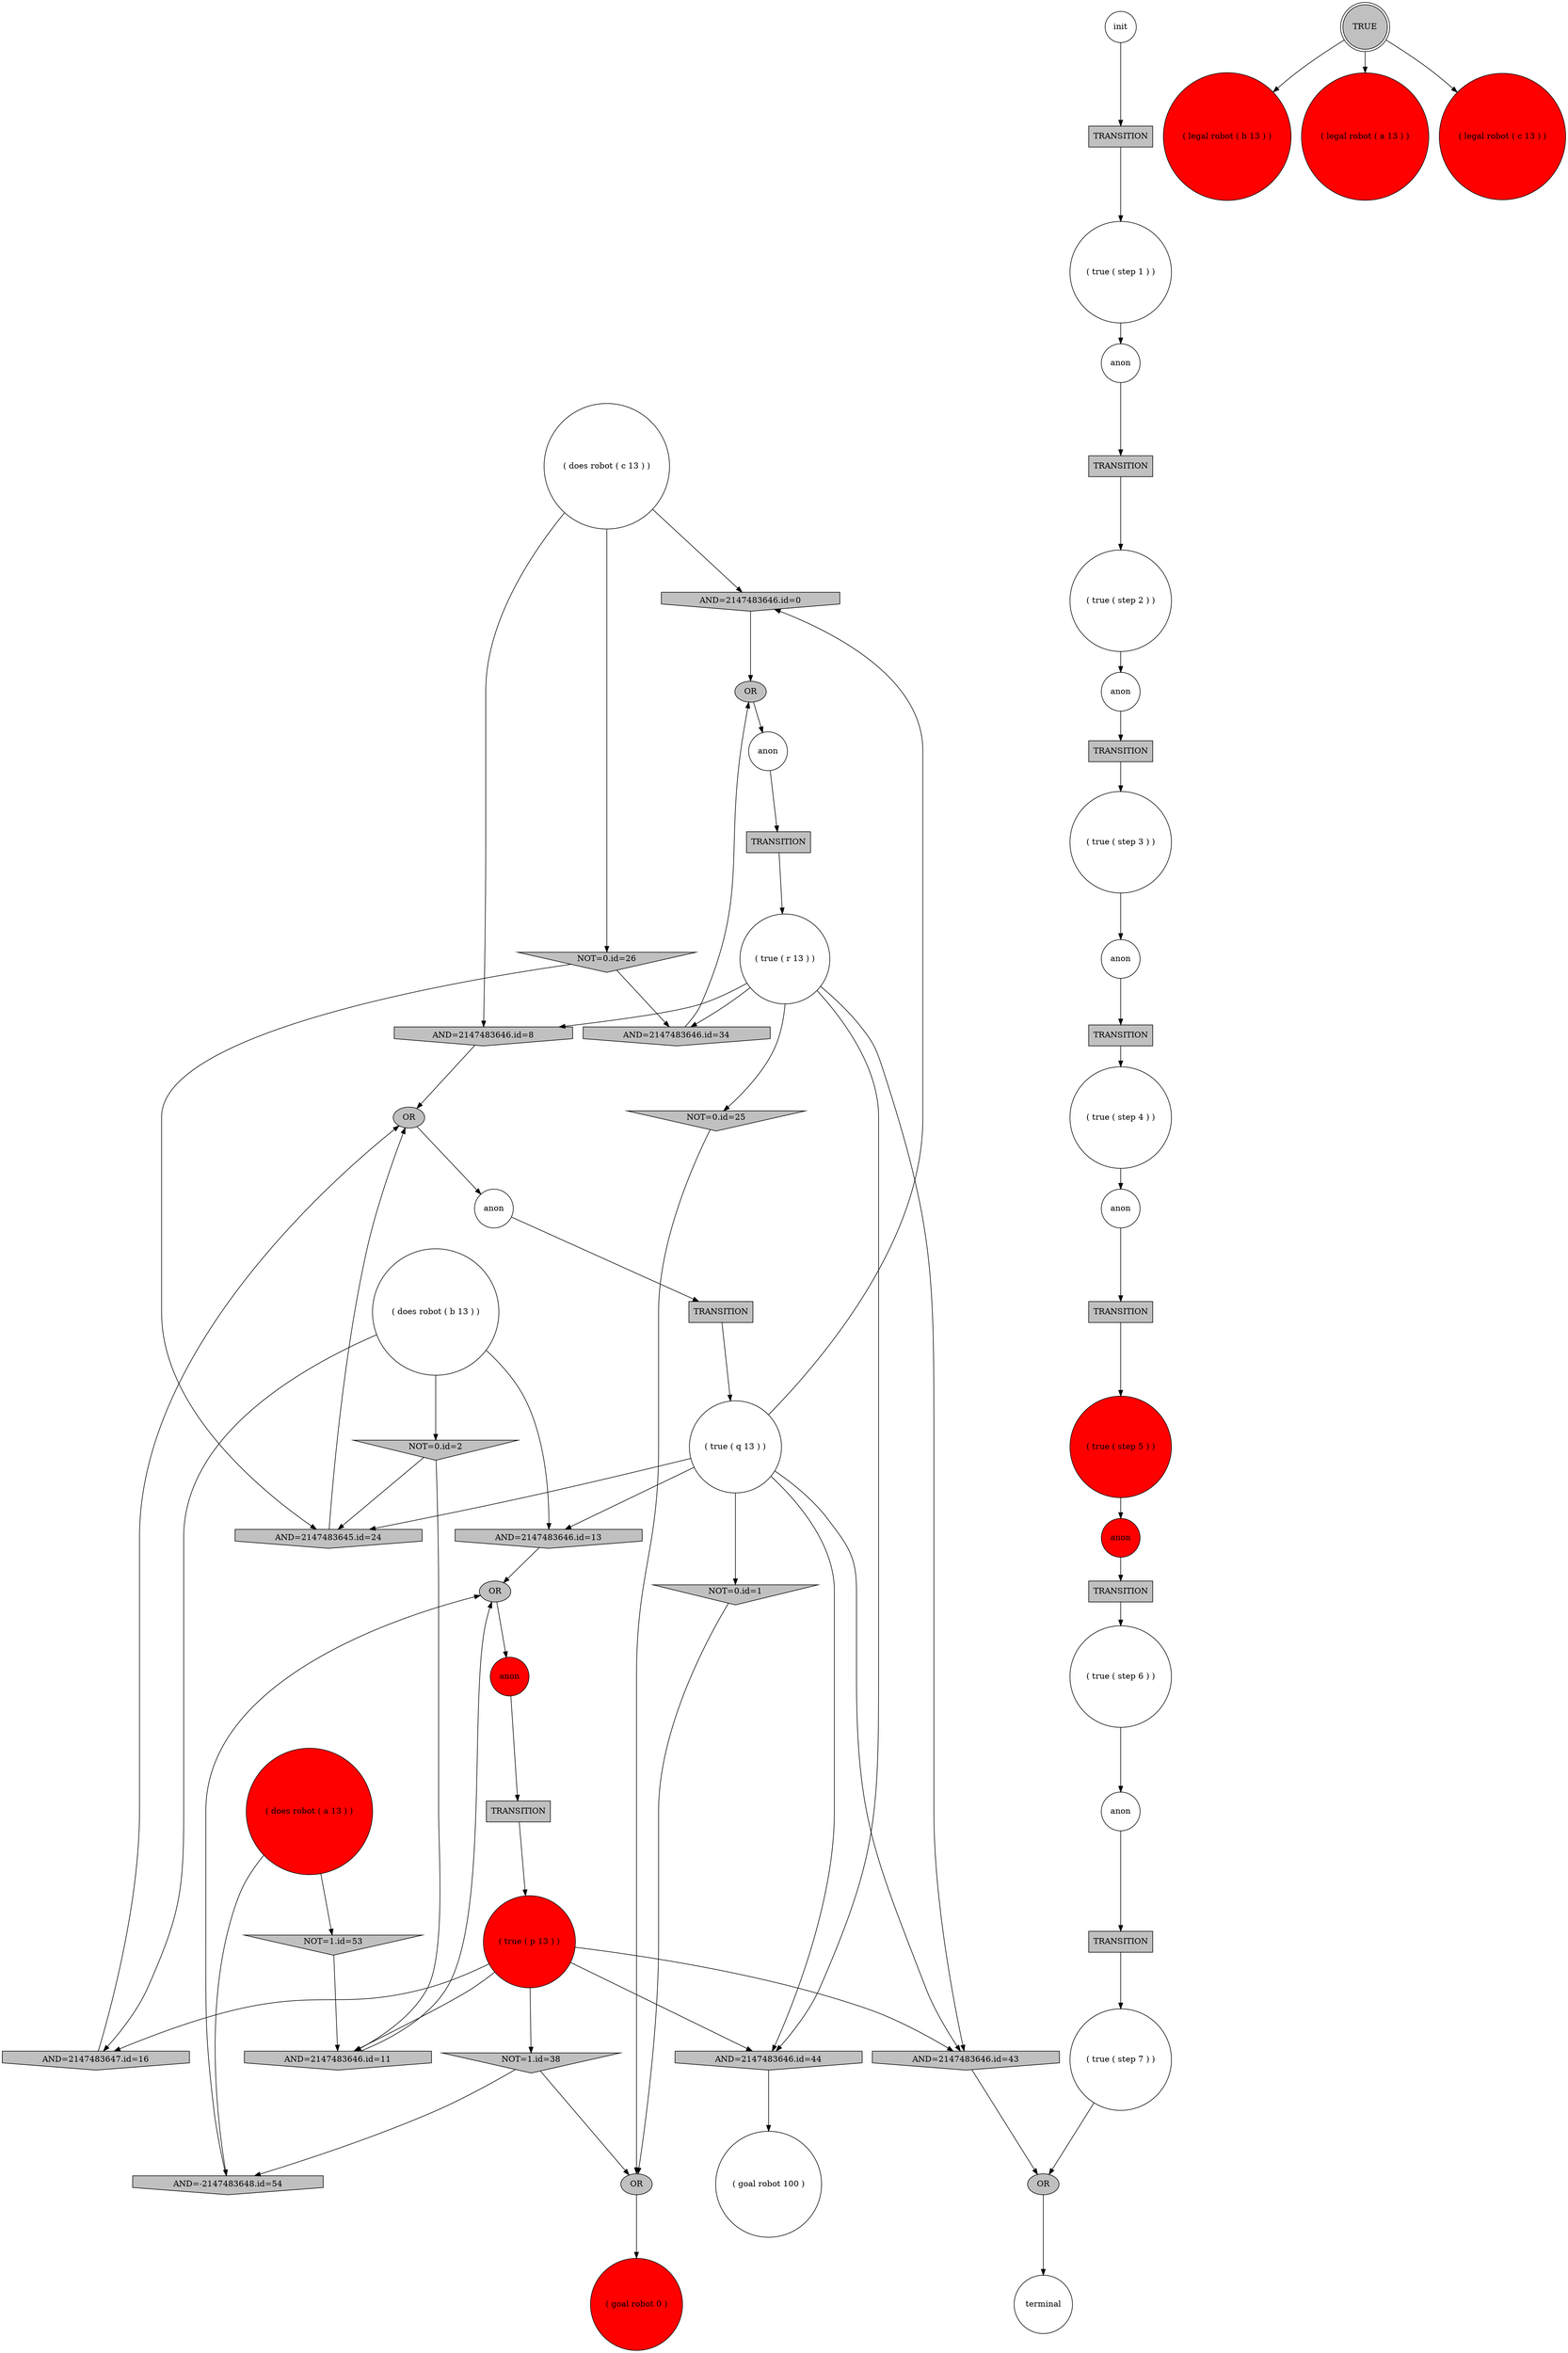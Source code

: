 digraph propNet
{
	"@57c63fd4"[shape=invhouse, style= filled, fillcolor=grey, label="AND=2147483646.id=0"]; "@57c63fd4"->"@2f52383f"; 
	"@3ea82eb3"[shape=invtriangle, style= filled, fillcolor=grey, label="NOT=0.id=1"]; "@3ea82eb3"->"@16cad9d0"; 
	"@9344906"[shape=invtriangle, style= filled, fillcolor=grey, label="NOT=0.id=2"]; "@9344906"->"@1a262acc"; "@9344906"->"@3b989906"; 
	"@60510866"[shape=circle, style= filled, fillcolor=white, label="( true ( step 1 ) )"]; "@60510866"->"@2db2aea7"; 
	"@47acaff8"[shape=ellipse, style= filled, fillcolor=grey, label="OR"]; "@47acaff8"->"@71cf3749"; 
	"@253f9db2"[shape=box, style= filled, fillcolor=grey, label="TRANSITION"]; "@253f9db2"->"@60510866"; 
	"@3e11268c"[shape=box, style= filled, fillcolor=grey, label="TRANSITION"]; "@3e11268c"->"@597f3b80"; 
	"@2c5984ec"[shape=circle, style= filled, fillcolor=red, label="( legal robot ( b 13 ) )"]; 
	"@1bd0036b"[shape=invhouse, style= filled, fillcolor=grey, label="AND=2147483646.id=8"]; "@1bd0036b"->"@47acaff8"; 
	"@340ab4ce"[shape=circle, style= filled, fillcolor=red, label="( true ( p 13 ) )"]; "@340ab4ce"->"@107ca1dc"; "@340ab4ce"->"@5ef5abb5"; "@340ab4ce"->"@7d003127"; "@340ab4ce"->"@1a262acc"; "@340ab4ce"->"@454ab054"; 
	"@20f0002e"[shape=circle, style= filled, fillcolor=white, label="init"]; "@20f0002e"->"@253f9db2"; 
	"@1a262acc"[shape=invhouse, style= filled, fillcolor=grey, label="AND=2147483646.id=11"]; "@1a262acc"->"@5a863354"; 
	"@3fb54ea2"[shape=circle, style= filled, fillcolor=white, label="anon"]; "@3fb54ea2"->"@26a9c758"; 
	"@73efaac1"[shape=invhouse, style= filled, fillcolor=grey, label="AND=2147483646.id=13"]; "@73efaac1"->"@5a863354"; 
	"@32e7db8d"[shape=circle, style= filled, fillcolor=red, label="anon"]; "@32e7db8d"->"@61b7d567"; 
	"@422f3355"[shape=circle, style= filled, fillcolor=white, label="anon"]; "@422f3355"->"@3fa2f60f"; 
	"@107ca1dc"[shape=invhouse, style= filled, fillcolor=grey, label="AND=2147483647.id=16"]; "@107ca1dc"->"@47acaff8"; 
	"@3fa2f60f"[shape=box, style= filled, fillcolor=grey, label="TRANSITION"]; "@3fa2f60f"->"@3385acf3"; 
	"@404721ff"[shape=circle, style= filled, fillcolor=white, label="( true ( step 4 ) )"]; "@404721ff"->"@b99a518"; 
	"@5a863354"[shape=ellipse, style= filled, fillcolor=grey, label="OR"]; "@5a863354"->"@3c6bb777"; 
	"@26a9c758"[shape=box, style= filled, fillcolor=grey, label="TRANSITION"]; "@26a9c758"->"@7eb17911"; 
	"@58f36ac3"[shape=box, style= filled, fillcolor=grey, label="TRANSITION"]; "@58f36ac3"->"@28c43b33"; 
	"@27e52da1"[shape=circle, style= filled, fillcolor=red, label="( legal robot ( a 13 ) )"]; 
	"@555bef08"[shape=circle, style= filled, fillcolor=white, label="( true ( step 6 ) )"]; "@555bef08"->"@79189284"; 
	"@3b989906"[shape=invhouse, style= filled, fillcolor=grey, label="AND=2147483645.id=24"]; "@3b989906"->"@47acaff8"; 
	"@6cc5d679"[shape=invtriangle, style= filled, fillcolor=grey, label="NOT=0.id=25"]; "@6cc5d679"->"@16cad9d0"; 
	"@e095cc4"[shape=invtriangle, style= filled, fillcolor=grey, label="NOT=0.id=26"]; "@e095cc4"->"@3fdf3c1d"; "@e095cc4"->"@3b989906"; 
	"@7012d2c9"[shape=circle, style= filled, fillcolor=white, label="anon"]; "@7012d2c9"->"@434bd586"; 
	"@597f3b80"[shape=circle, style= filled, fillcolor=white, label="( true ( q 13 ) )"]; "@597f3b80"->"@5ef5abb5"; "@597f3b80"->"@57c63fd4"; "@597f3b80"->"@3ea82eb3"; "@597f3b80"->"@3b989906"; "@597f3b80"->"@73efaac1"; "@597f3b80"->"@454ab054"; 
	"@2db2aea7"[shape=circle, style= filled, fillcolor=white, label="anon"]; "@2db2aea7"->"@15539089"; 
	"@3c6bb777"[shape=circle, style= filled, fillcolor=red, label="anon"]; "@3c6bb777"->"@5ef4325d"; 
	"@9183278"[shape=ellipse, style= filled, fillcolor=grey, label="OR"]; "@9183278"->"@6fe068eb"; 
	"@59033a79"[shape=circle, style= filled, fillcolor=red, label="( legal robot ( c 13 ) )"]; 
	"@79189284"[shape=circle, style= filled, fillcolor=white, label="anon"]; "@79189284"->"@58f36ac3"; 
	"@3fdf3c1d"[shape=invhouse, style= filled, fillcolor=grey, label="AND=2147483646.id=34"]; "@3fdf3c1d"->"@2f52383f"; 
	"@43eb7001"[shape=circle, style= filled, fillcolor=white, label="( true ( step 2 ) )"]; "@43eb7001"->"@3fb54ea2"; 
	"@28c43b33"[shape=circle, style= filled, fillcolor=white, label="( true ( step 7 ) )"]; "@28c43b33"->"@9183278"; 
	"@384cfc6e"[shape=circle, style= filled, fillcolor=white, label="( goal robot 100 )"]; 
	"@7d003127"[shape=invtriangle, style= filled, fillcolor=grey, label="NOT=1.id=38"]; "@7d003127"->"@3355bc56"; "@7d003127"->"@16cad9d0"; 
	"@29768d48"[shape=circle, style= filled, fillcolor=white, label="( does robot ( c 13 ) )"]; "@29768d48"->"@57c63fd4"; "@29768d48"->"@1bd0036b"; "@29768d48"->"@e095cc4"; 
	"@35f27157"[shape=box, style= filled, fillcolor=grey, label="TRANSITION"]; "@35f27157"->"@594c8f42"; 
	"@5ef4325d"[shape=box, style= filled, fillcolor=grey, label="TRANSITION"]; "@5ef4325d"->"@340ab4ce"; 
	"@61b7d567"[shape=box, style= filled, fillcolor=grey, label="TRANSITION"]; "@61b7d567"->"@555bef08"; 
	"@454ab054"[shape=invhouse, style= filled, fillcolor=grey, label="AND=2147483646.id=43"]; "@454ab054"->"@9183278"; 
	"@5ef5abb5"[shape=invhouse, style= filled, fillcolor=grey, label="AND=2147483646.id=44"]; "@5ef5abb5"->"@384cfc6e"; 
	"@3f622202"[shape=circle, style= filled, fillcolor=red, label="( does robot ( a 13 ) )"]; "@3f622202"->"@3355bc56"; "@3f622202"->"@7672d091"; 
	"@6c6069f8"[shape=circle, style= filled, fillcolor=white, label="( does robot ( b 13 ) )"]; "@6c6069f8"->"@107ca1dc"; "@6c6069f8"->"@9344906"; "@6c6069f8"->"@73efaac1"; 
	"@1375eed2"[shape=doublecircle, style= filled, fillcolor=grey, label="TRUE"]; "@1375eed2"->"@2c5984ec"; "@1375eed2"->"@27e52da1"; "@1375eed2"->"@59033a79"; 
	"@15539089"[shape=box, style= filled, fillcolor=grey, label="TRANSITION"]; "@15539089"->"@43eb7001"; 
	"@594c8f42"[shape=circle, style= filled, fillcolor=red, label="( true ( step 5 ) )"]; "@594c8f42"->"@32e7db8d"; 
	"@b99a518"[shape=circle, style= filled, fillcolor=white, label="anon"]; "@b99a518"->"@35f27157"; 
	"@71cf3749"[shape=circle, style= filled, fillcolor=white, label="anon"]; "@71cf3749"->"@3e11268c"; 
	"@434bd586"[shape=box, style= filled, fillcolor=grey, label="TRANSITION"]; "@434bd586"->"@404721ff"; 
	"@7672d091"[shape=invtriangle, style= filled, fillcolor=grey, label="NOT=1.id=53"]; "@7672d091"->"@1a262acc"; 
	"@3355bc56"[shape=invhouse, style= filled, fillcolor=grey, label="AND=-2147483648.id=54"]; "@3355bc56"->"@5a863354"; 
	"@6fe068eb"[shape=circle, style= filled, fillcolor=white, label="terminal"]; 
	"@16cad9d0"[shape=ellipse, style= filled, fillcolor=grey, label="OR"]; "@16cad9d0"->"@54fea36e"; 
	"@2f52383f"[shape=ellipse, style= filled, fillcolor=grey, label="OR"]; "@2f52383f"->"@422f3355"; 
	"@3385acf3"[shape=circle, style= filled, fillcolor=white, label="( true ( r 13 ) )"]; "@3385acf3"->"@5ef5abb5"; "@3385acf3"->"@3fdf3c1d"; "@3385acf3"->"@1bd0036b"; "@3385acf3"->"@6cc5d679"; "@3385acf3"->"@454ab054"; 
	"@54fea36e"[shape=circle, style= filled, fillcolor=red, label="( goal robot 0 )"]; 
	"@7eb17911"[shape=circle, style= filled, fillcolor=white, label="( true ( step 3 ) )"]; "@7eb17911"->"@7012d2c9"; 
}